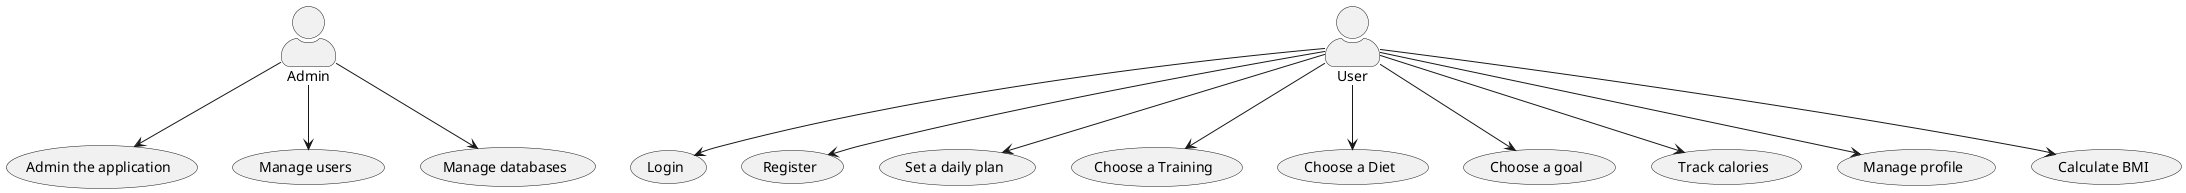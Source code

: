 @startuml

skinparam actorStyle awesome
Admin --> (Admin the application)
Admin --> (Manage users)
Admin --> (Manage databases)


User --> (Login)
User --> (Register)
User --> (Set a daily plan)
User --> (Choose a Training)
User --> (Choose a Diet)
User --> (Choose a goal)
User --> (Track calories)
User --> (Manage profile)
User --> (Calculate BMI)


@enduml